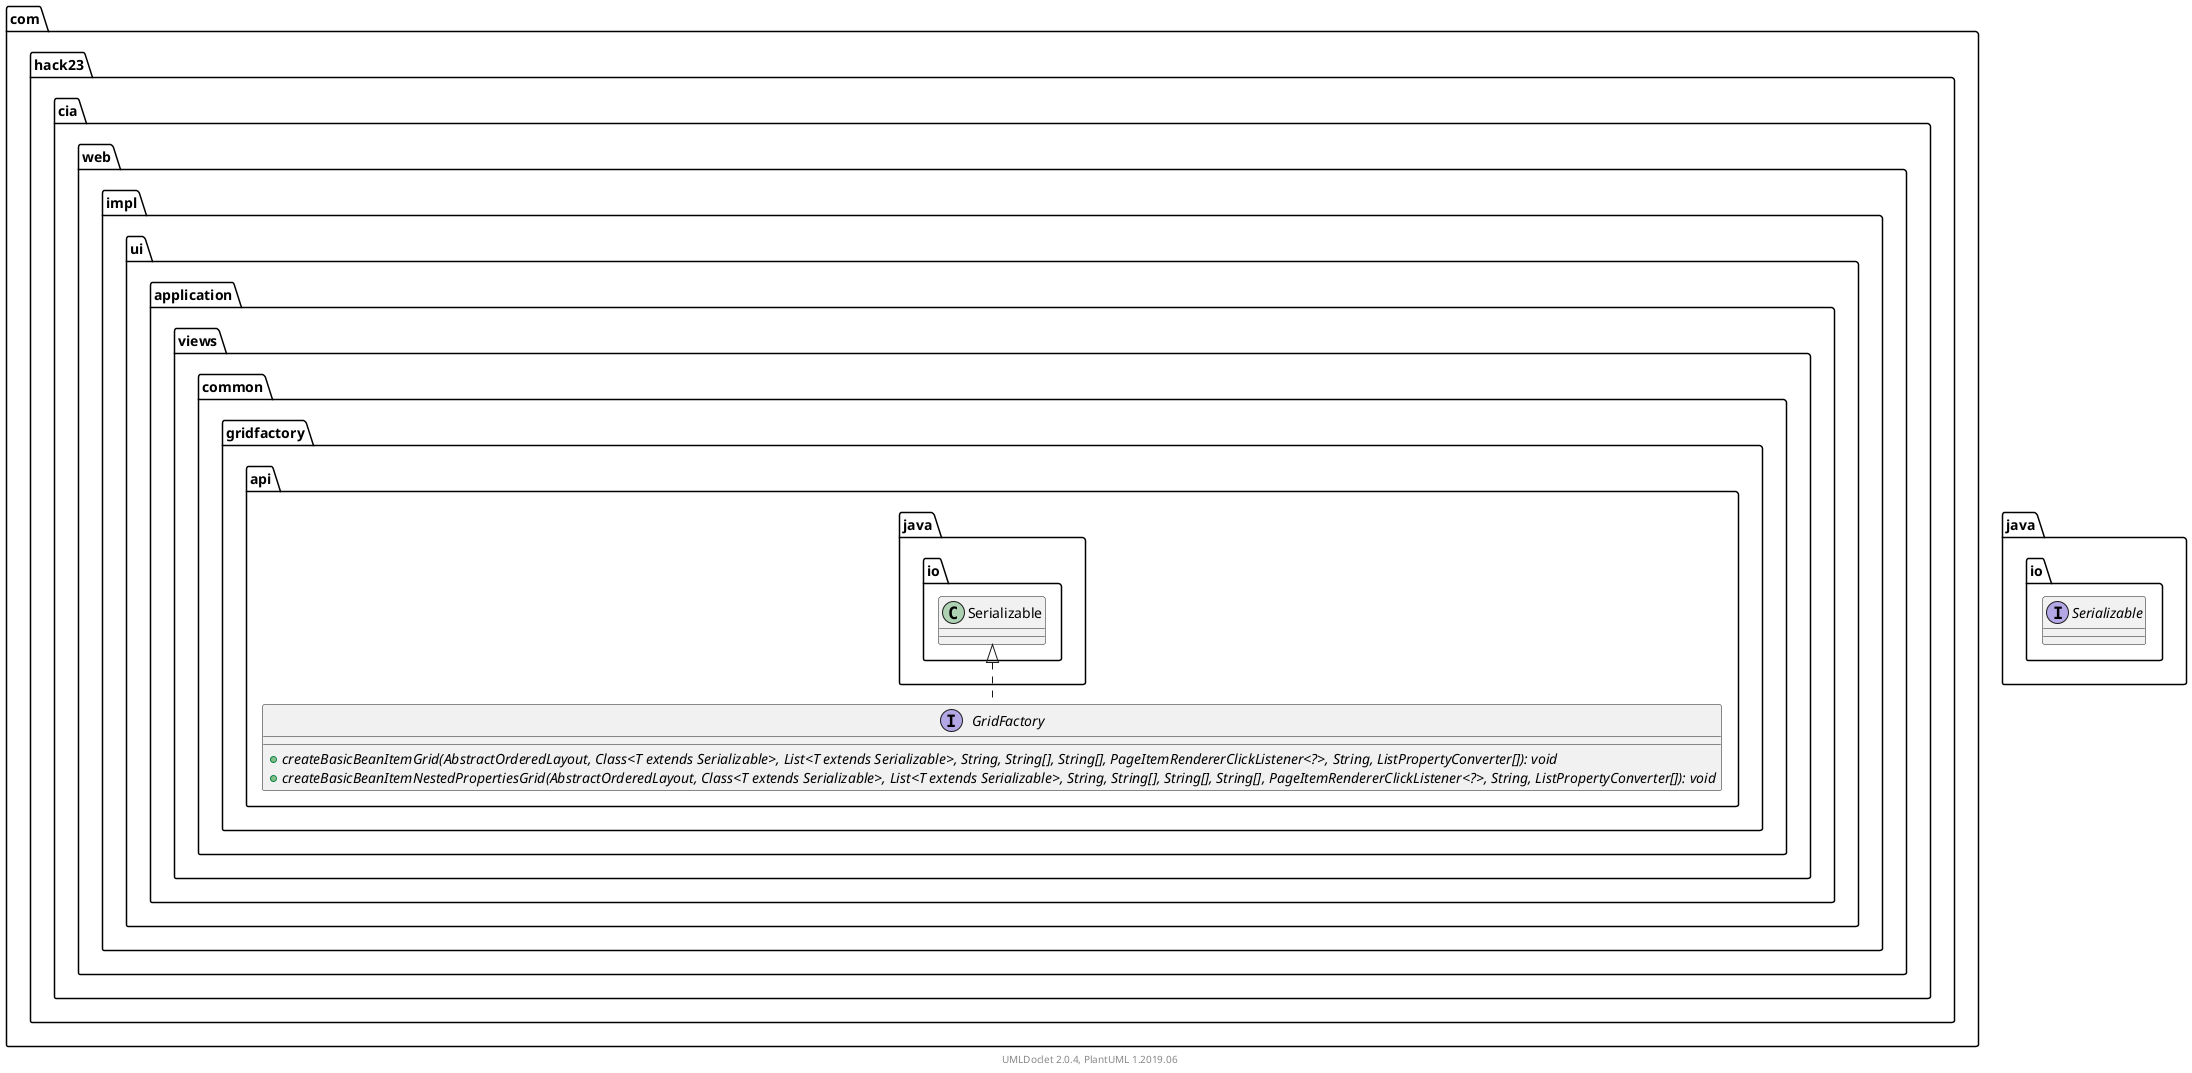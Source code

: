 @startuml
    namespace com.hack23.cia.web.impl.ui.application.views.common.gridfactory.api {

        interface GridFactory [[GridFactory.html]] {
            {abstract} +createBasicBeanItemGrid(AbstractOrderedLayout, Class<T extends Serializable>, List<T extends Serializable>, String, String[], String[], PageItemRendererClickListener<?>, String, ListPropertyConverter[]): void
            {abstract} +createBasicBeanItemNestedPropertiesGrid(AbstractOrderedLayout, Class<T extends Serializable>, List<T extends Serializable>, String, String[], String[], String[], PageItemRendererClickListener<?>, String, ListPropertyConverter[]): void
        }

        java.io.Serializable <|.. GridFactory
    }

    namespace java.io {
        interface Serializable
    }

    center footer UMLDoclet 2.0.4, PlantUML 1.2019.06
@enduml
